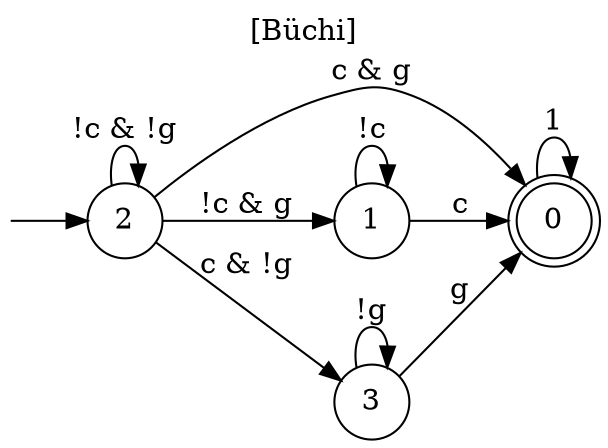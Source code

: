 digraph "" {
  rankdir=LR
  label="[Büchi]"
  labelloc="t"
  node [shape="circle"]
  I [label="", style=invis, width=0]
  I -> 2
  0 [label="0", peripheries=2]
  0 -> 0 [label="1"]
  1 [label="1"]
  1 -> 0 [label="c"]
  1 -> 1 [label="!c"]
  2 [label="2"]
  2 -> 0 [label="c & g"]
  2 -> 1 [label="!c & g"]
  2 -> 2 [label="!c & !g"]
  2 -> 3 [label="c & !g"]
  3 [label="3"]
  3 -> 0 [label="g"]
  3 -> 3 [label="!g"]
}

